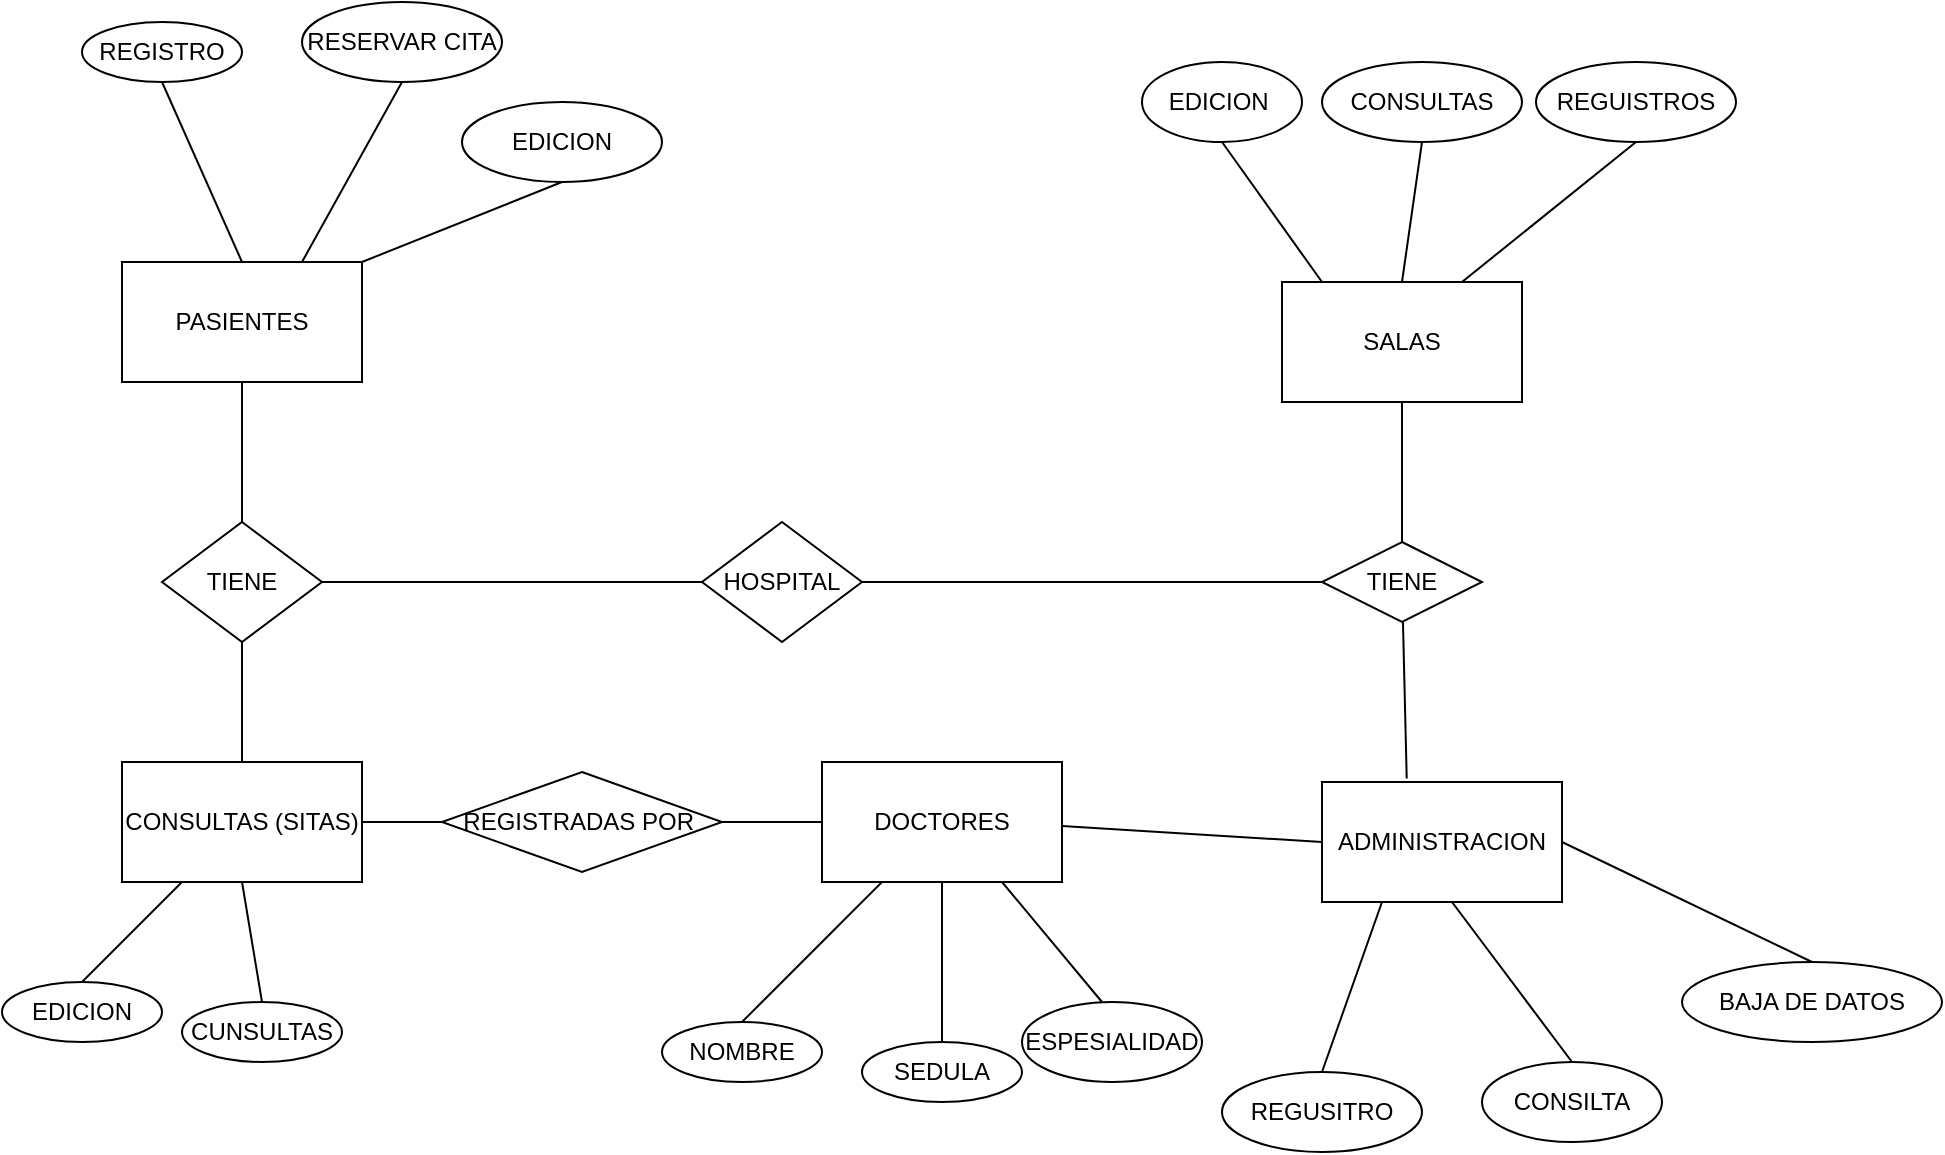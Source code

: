 <mxfile version="24.1.0" type="device">
  <diagram name="Página-1" id="I8zYqkw-5vHI_eOkUeR1">
    <mxGraphModel dx="1345" dy="631" grid="1" gridSize="10" guides="1" tooltips="1" connect="1" arrows="1" fold="1" page="1" pageScale="1" pageWidth="827" pageHeight="1169" math="0" shadow="0">
      <root>
        <mxCell id="0" />
        <mxCell id="1" parent="0" />
        <mxCell id="X0uG4Slw8nSs4PtZSCP_-2" value="PASIENTES" style="whiteSpace=wrap;html=1;" vertex="1" parent="1">
          <mxGeometry x="20" y="130" width="120" height="60" as="geometry" />
        </mxCell>
        <mxCell id="X0uG4Slw8nSs4PtZSCP_-3" value="DOCTORES" style="whiteSpace=wrap;html=1;" vertex="1" parent="1">
          <mxGeometry x="370" y="380" width="120" height="60" as="geometry" />
        </mxCell>
        <mxCell id="X0uG4Slw8nSs4PtZSCP_-4" value="SALAS" style="whiteSpace=wrap;html=1;" vertex="1" parent="1">
          <mxGeometry x="600" y="140" width="120" height="60" as="geometry" />
        </mxCell>
        <mxCell id="X0uG4Slw8nSs4PtZSCP_-5" value="ADMINISTRACION" style="whiteSpace=wrap;html=1;" vertex="1" parent="1">
          <mxGeometry x="620" y="390" width="120" height="60" as="geometry" />
        </mxCell>
        <mxCell id="X0uG4Slw8nSs4PtZSCP_-7" value="CONSULTAS (SITAS)" style="whiteSpace=wrap;html=1;" vertex="1" parent="1">
          <mxGeometry x="20" y="380" width="120" height="60" as="geometry" />
        </mxCell>
        <mxCell id="X0uG4Slw8nSs4PtZSCP_-8" value="NOMBRE" style="ellipse;whiteSpace=wrap;html=1;" vertex="1" parent="1">
          <mxGeometry x="290" y="510" width="80" height="30" as="geometry" />
        </mxCell>
        <mxCell id="X0uG4Slw8nSs4PtZSCP_-9" value="EDICION" style="ellipse;whiteSpace=wrap;html=1;" vertex="1" parent="1">
          <mxGeometry x="-40" y="490" width="80" height="30" as="geometry" />
        </mxCell>
        <mxCell id="X0uG4Slw8nSs4PtZSCP_-10" value="CUNSULTAS" style="ellipse;whiteSpace=wrap;html=1;" vertex="1" parent="1">
          <mxGeometry x="50" y="500" width="80" height="30" as="geometry" />
        </mxCell>
        <mxCell id="X0uG4Slw8nSs4PtZSCP_-11" value="RESERVAR CITA" style="ellipse;whiteSpace=wrap;html=1;" vertex="1" parent="1">
          <mxGeometry x="110" width="100" height="40" as="geometry" />
        </mxCell>
        <mxCell id="X0uG4Slw8nSs4PtZSCP_-13" style="edgeStyle=orthogonalEdgeStyle;rounded=0;orthogonalLoop=1;jettySize=auto;html=1;exitX=0.5;exitY=1;exitDx=0;exitDy=0;" edge="1" parent="1" source="X0uG4Slw8nSs4PtZSCP_-3" target="X0uG4Slw8nSs4PtZSCP_-3">
          <mxGeometry relative="1" as="geometry" />
        </mxCell>
        <mxCell id="X0uG4Slw8nSs4PtZSCP_-14" value="SEDULA" style="ellipse;whiteSpace=wrap;html=1;" vertex="1" parent="1">
          <mxGeometry x="390" y="520" width="80" height="30" as="geometry" />
        </mxCell>
        <mxCell id="X0uG4Slw8nSs4PtZSCP_-16" value="ESPESIALIDAD" style="ellipse;whiteSpace=wrap;html=1;" vertex="1" parent="1">
          <mxGeometry x="470" y="500" width="90" height="40" as="geometry" />
        </mxCell>
        <mxCell id="X0uG4Slw8nSs4PtZSCP_-21" value="EDICION" style="ellipse;whiteSpace=wrap;html=1;" vertex="1" parent="1">
          <mxGeometry x="190" y="50" width="100" height="40" as="geometry" />
        </mxCell>
        <mxCell id="X0uG4Slw8nSs4PtZSCP_-23" value="REGISTRO" style="ellipse;whiteSpace=wrap;html=1;" vertex="1" parent="1">
          <mxGeometry y="10" width="80" height="30" as="geometry" />
        </mxCell>
        <mxCell id="X0uG4Slw8nSs4PtZSCP_-25" value="" style="endArrow=none;html=1;rounded=0;exitX=0.5;exitY=0;exitDx=0;exitDy=0;entryX=0.5;entryY=1;entryDx=0;entryDy=0;" edge="1" parent="1" source="X0uG4Slw8nSs4PtZSCP_-2" target="X0uG4Slw8nSs4PtZSCP_-23">
          <mxGeometry width="50" height="50" relative="1" as="geometry">
            <mxPoint x="60" y="100" as="sourcePoint" />
            <mxPoint x="110" y="50" as="targetPoint" />
            <Array as="points" />
          </mxGeometry>
        </mxCell>
        <mxCell id="X0uG4Slw8nSs4PtZSCP_-27" value="" style="endArrow=none;html=1;rounded=0;exitX=0.25;exitY=0;exitDx=0;exitDy=0;entryX=0.5;entryY=1;entryDx=0;entryDy=0;" edge="1" parent="1" target="X0uG4Slw8nSs4PtZSCP_-11">
          <mxGeometry width="50" height="50" relative="1" as="geometry">
            <mxPoint x="110" y="130" as="sourcePoint" />
            <mxPoint x="130" y="46" as="targetPoint" />
            <Array as="points" />
          </mxGeometry>
        </mxCell>
        <mxCell id="X0uG4Slw8nSs4PtZSCP_-28" value="" style="endArrow=none;html=1;rounded=0;exitX=1;exitY=0;exitDx=0;exitDy=0;entryX=0.5;entryY=1;entryDx=0;entryDy=0;" edge="1" parent="1" source="X0uG4Slw8nSs4PtZSCP_-2" target="X0uG4Slw8nSs4PtZSCP_-21">
          <mxGeometry width="50" height="50" relative="1" as="geometry">
            <mxPoint x="140" y="130" as="sourcePoint" />
            <mxPoint x="160" y="46" as="targetPoint" />
            <Array as="points" />
          </mxGeometry>
        </mxCell>
        <mxCell id="X0uG4Slw8nSs4PtZSCP_-32" value="" style="endArrow=none;html=1;rounded=0;exitX=0.5;exitY=0;exitDx=0;exitDy=0;entryX=0.25;entryY=1;entryDx=0;entryDy=0;" edge="1" parent="1" source="X0uG4Slw8nSs4PtZSCP_-8" target="X0uG4Slw8nSs4PtZSCP_-3">
          <mxGeometry width="50" height="50" relative="1" as="geometry">
            <mxPoint x="300" y="500" as="sourcePoint" />
            <mxPoint x="390" y="460" as="targetPoint" />
            <Array as="points" />
          </mxGeometry>
        </mxCell>
        <mxCell id="X0uG4Slw8nSs4PtZSCP_-33" value="" style="endArrow=none;html=1;rounded=0;exitX=0.25;exitY=0;exitDx=0;exitDy=0;entryX=0.5;entryY=1;entryDx=0;entryDy=0;" edge="1" parent="1" target="X0uG4Slw8nSs4PtZSCP_-3">
          <mxGeometry width="50" height="50" relative="1" as="geometry">
            <mxPoint x="430" y="520" as="sourcePoint" />
            <mxPoint x="520" y="480" as="targetPoint" />
            <Array as="points" />
          </mxGeometry>
        </mxCell>
        <mxCell id="X0uG4Slw8nSs4PtZSCP_-34" value="" style="endArrow=none;html=1;rounded=0;exitX=0.25;exitY=0;exitDx=0;exitDy=0;entryX=0.75;entryY=1;entryDx=0;entryDy=0;" edge="1" parent="1" target="X0uG4Slw8nSs4PtZSCP_-3">
          <mxGeometry width="50" height="50" relative="1" as="geometry">
            <mxPoint x="510" y="500" as="sourcePoint" />
            <mxPoint x="470" y="450" as="targetPoint" />
            <Array as="points" />
          </mxGeometry>
        </mxCell>
        <mxCell id="X0uG4Slw8nSs4PtZSCP_-36" value="TIENE" style="rhombus;whiteSpace=wrap;html=1;" vertex="1" parent="1">
          <mxGeometry x="40" y="260" width="80" height="60" as="geometry" />
        </mxCell>
        <mxCell id="X0uG4Slw8nSs4PtZSCP_-37" value="REGISTRADAS POR&amp;nbsp;" style="rhombus;whiteSpace=wrap;html=1;" vertex="1" parent="1">
          <mxGeometry x="180" y="385" width="140" height="50" as="geometry" />
        </mxCell>
        <mxCell id="X0uG4Slw8nSs4PtZSCP_-38" value="TIENE" style="rhombus;whiteSpace=wrap;html=1;" vertex="1" parent="1">
          <mxGeometry x="620" y="270" width="80" height="40" as="geometry" />
        </mxCell>
        <mxCell id="X0uG4Slw8nSs4PtZSCP_-39" value="EDICION&amp;nbsp;" style="ellipse;whiteSpace=wrap;html=1;" vertex="1" parent="1">
          <mxGeometry x="530" y="30" width="80" height="40" as="geometry" />
        </mxCell>
        <mxCell id="X0uG4Slw8nSs4PtZSCP_-40" value="CONSULTAS" style="ellipse;whiteSpace=wrap;html=1;" vertex="1" parent="1">
          <mxGeometry x="620" y="30" width="100" height="40" as="geometry" />
        </mxCell>
        <mxCell id="X0uG4Slw8nSs4PtZSCP_-41" value="" style="endArrow=none;html=1;rounded=0;exitX=0.25;exitY=0;exitDx=0;exitDy=0;entryX=0.5;entryY=1;entryDx=0;entryDy=0;" edge="1" parent="1" target="X0uG4Slw8nSs4PtZSCP_-39">
          <mxGeometry width="50" height="50" relative="1" as="geometry">
            <mxPoint x="620" y="140" as="sourcePoint" />
            <mxPoint x="710" y="100" as="targetPoint" />
            <Array as="points" />
          </mxGeometry>
        </mxCell>
        <mxCell id="X0uG4Slw8nSs4PtZSCP_-43" value="" style="endArrow=none;html=1;rounded=0;exitX=0.25;exitY=0;exitDx=0;exitDy=0;entryX=0.5;entryY=1;entryDx=0;entryDy=0;" edge="1" parent="1" target="X0uG4Slw8nSs4PtZSCP_-40">
          <mxGeometry width="50" height="50" relative="1" as="geometry">
            <mxPoint x="660" y="140" as="sourcePoint" />
            <mxPoint x="630" y="100" as="targetPoint" />
            <Array as="points" />
          </mxGeometry>
        </mxCell>
        <mxCell id="X0uG4Slw8nSs4PtZSCP_-44" value="REGUISTROS" style="ellipse;whiteSpace=wrap;html=1;" vertex="1" parent="1">
          <mxGeometry x="727" y="30" width="100" height="40" as="geometry" />
        </mxCell>
        <mxCell id="X0uG4Slw8nSs4PtZSCP_-45" value="" style="endArrow=none;html=1;rounded=0;exitX=0.25;exitY=0;exitDx=0;exitDy=0;entryX=0.5;entryY=1;entryDx=0;entryDy=0;" edge="1" parent="1" target="X0uG4Slw8nSs4PtZSCP_-44">
          <mxGeometry width="50" height="50" relative="1" as="geometry">
            <mxPoint x="690" y="140" as="sourcePoint" />
            <mxPoint x="740" y="60" as="targetPoint" />
            <Array as="points" />
          </mxGeometry>
        </mxCell>
        <mxCell id="X0uG4Slw8nSs4PtZSCP_-46" value="REGUSITRO" style="ellipse;whiteSpace=wrap;html=1;" vertex="1" parent="1">
          <mxGeometry x="570" y="535" width="100" height="40" as="geometry" />
        </mxCell>
        <mxCell id="X0uG4Slw8nSs4PtZSCP_-47" value="CONSILTA" style="ellipse;whiteSpace=wrap;html=1;" vertex="1" parent="1">
          <mxGeometry x="700" y="530" width="90" height="40" as="geometry" />
        </mxCell>
        <mxCell id="X0uG4Slw8nSs4PtZSCP_-48" value="BAJA DE DATOS" style="ellipse;whiteSpace=wrap;html=1;" vertex="1" parent="1">
          <mxGeometry x="800" y="480" width="130" height="40" as="geometry" />
        </mxCell>
        <mxCell id="X0uG4Slw8nSs4PtZSCP_-49" value="" style="endArrow=none;html=1;rounded=0;exitX=0.5;exitY=0;exitDx=0;exitDy=0;entryX=0.5;entryY=1;entryDx=0;entryDy=0;" edge="1" parent="1" source="X0uG4Slw8nSs4PtZSCP_-46">
          <mxGeometry width="50" height="50" relative="1" as="geometry">
            <mxPoint x="650" y="530" as="sourcePoint" />
            <mxPoint x="650" y="450" as="targetPoint" />
            <Array as="points" />
          </mxGeometry>
        </mxCell>
        <mxCell id="X0uG4Slw8nSs4PtZSCP_-51" value="" style="endArrow=none;html=1;rounded=0;exitX=0.5;exitY=0;exitDx=0;exitDy=0;" edge="1" parent="1" source="X0uG4Slw8nSs4PtZSCP_-47">
          <mxGeometry width="50" height="50" relative="1" as="geometry">
            <mxPoint x="655" y="525" as="sourcePoint" />
            <mxPoint x="685" y="450" as="targetPoint" />
            <Array as="points" />
          </mxGeometry>
        </mxCell>
        <mxCell id="X0uG4Slw8nSs4PtZSCP_-52" value="" style="endArrow=none;html=1;rounded=0;exitX=0.5;exitY=0;exitDx=0;exitDy=0;entryX=1;entryY=0.5;entryDx=0;entryDy=0;" edge="1" parent="1" source="X0uG4Slw8nSs4PtZSCP_-48" target="X0uG4Slw8nSs4PtZSCP_-5">
          <mxGeometry width="50" height="50" relative="1" as="geometry">
            <mxPoint x="800" y="490" as="sourcePoint" />
            <mxPoint x="770" y="440" as="targetPoint" />
            <Array as="points" />
          </mxGeometry>
        </mxCell>
        <mxCell id="X0uG4Slw8nSs4PtZSCP_-53" value="" style="endArrow=none;html=1;rounded=0;entryX=0.5;entryY=1;entryDx=0;entryDy=0;exitX=0.5;exitY=0;exitDx=0;exitDy=0;" edge="1" parent="1" source="X0uG4Slw8nSs4PtZSCP_-36" target="X0uG4Slw8nSs4PtZSCP_-2">
          <mxGeometry width="50" height="50" relative="1" as="geometry">
            <mxPoint x="80" y="260" as="sourcePoint" />
            <mxPoint x="110" y="200" as="targetPoint" />
            <Array as="points" />
          </mxGeometry>
        </mxCell>
        <mxCell id="X0uG4Slw8nSs4PtZSCP_-54" value="" style="endArrow=none;html=1;rounded=0;exitX=0.5;exitY=0;exitDx=0;exitDy=0;entryX=0.5;entryY=1;entryDx=0;entryDy=0;" edge="1" parent="1" source="X0uG4Slw8nSs4PtZSCP_-7" target="X0uG4Slw8nSs4PtZSCP_-36">
          <mxGeometry width="50" height="50" relative="1" as="geometry">
            <mxPoint x="40" y="380" as="sourcePoint" />
            <mxPoint x="80" y="320" as="targetPoint" />
            <Array as="points" />
          </mxGeometry>
        </mxCell>
        <mxCell id="X0uG4Slw8nSs4PtZSCP_-55" value="" style="endArrow=none;html=1;rounded=0;exitX=1;exitY=0.5;exitDx=0;exitDy=0;entryX=0;entryY=0.5;entryDx=0;entryDy=0;" edge="1" parent="1" source="X0uG4Slw8nSs4PtZSCP_-7">
          <mxGeometry width="50" height="50" relative="1" as="geometry">
            <mxPoint x="140" y="420" as="sourcePoint" />
            <mxPoint x="180" y="410" as="targetPoint" />
            <Array as="points" />
          </mxGeometry>
        </mxCell>
        <mxCell id="X0uG4Slw8nSs4PtZSCP_-56" value="" style="endArrow=none;html=1;rounded=0;exitX=1;exitY=0.5;exitDx=0;exitDy=0;entryX=0;entryY=0.5;entryDx=0;entryDy=0;" edge="1" parent="1" source="X0uG4Slw8nSs4PtZSCP_-37" target="X0uG4Slw8nSs4PtZSCP_-3">
          <mxGeometry width="50" height="50" relative="1" as="geometry">
            <mxPoint x="320" y="405" as="sourcePoint" />
            <mxPoint x="360" y="389.69" as="targetPoint" />
            <Array as="points" />
          </mxGeometry>
        </mxCell>
        <mxCell id="X0uG4Slw8nSs4PtZSCP_-57" value="" style="endArrow=none;html=1;rounded=0;exitX=0.5;exitY=0;exitDx=0;exitDy=0;entryX=0.25;entryY=1;entryDx=0;entryDy=0;" edge="1" parent="1" target="X0uG4Slw8nSs4PtZSCP_-7">
          <mxGeometry width="50" height="50" relative="1" as="geometry">
            <mxPoint y="490" as="sourcePoint" />
            <mxPoint x="10" y="430" as="targetPoint" />
            <Array as="points" />
          </mxGeometry>
        </mxCell>
        <mxCell id="X0uG4Slw8nSs4PtZSCP_-58" value="" style="endArrow=none;html=1;rounded=0;exitX=0.5;exitY=0;exitDx=0;exitDy=0;entryX=0.5;entryY=1;entryDx=0;entryDy=0;" edge="1" parent="1" target="X0uG4Slw8nSs4PtZSCP_-7">
          <mxGeometry width="50" height="50" relative="1" as="geometry">
            <mxPoint x="90" y="500" as="sourcePoint" />
            <mxPoint x="140" y="450" as="targetPoint" />
            <Array as="points" />
          </mxGeometry>
        </mxCell>
        <mxCell id="X0uG4Slw8nSs4PtZSCP_-59" value="" style="endArrow=none;html=1;rounded=0;exitX=0.5;exitY=0;exitDx=0;exitDy=0;" edge="1" parent="1" source="X0uG4Slw8nSs4PtZSCP_-38" target="X0uG4Slw8nSs4PtZSCP_-4">
          <mxGeometry width="50" height="50" relative="1" as="geometry">
            <mxPoint x="650" y="270" as="sourcePoint" />
            <mxPoint x="660" y="200" as="targetPoint" />
            <Array as="points" />
          </mxGeometry>
        </mxCell>
        <mxCell id="X0uG4Slw8nSs4PtZSCP_-61" value="HOSPITAL" style="rhombus;whiteSpace=wrap;html=1;" vertex="1" parent="1">
          <mxGeometry x="310" y="260" width="80" height="60" as="geometry" />
        </mxCell>
        <mxCell id="X0uG4Slw8nSs4PtZSCP_-62" value="" style="endArrow=none;html=1;rounded=0;exitX=1;exitY=0.5;exitDx=0;exitDy=0;entryX=0;entryY=0.5;entryDx=0;entryDy=0;" edge="1" parent="1" source="X0uG4Slw8nSs4PtZSCP_-36" target="X0uG4Slw8nSs4PtZSCP_-61">
          <mxGeometry width="50" height="50" relative="1" as="geometry">
            <mxPoint x="120" y="289.6" as="sourcePoint" />
            <mxPoint x="160" y="289.6" as="targetPoint" />
            <Array as="points" />
          </mxGeometry>
        </mxCell>
        <mxCell id="X0uG4Slw8nSs4PtZSCP_-63" value="" style="endArrow=none;html=1;rounded=0;exitX=1;exitY=0.5;exitDx=0;exitDy=0;entryX=0;entryY=0.5;entryDx=0;entryDy=0;" edge="1" parent="1" source="X0uG4Slw8nSs4PtZSCP_-61" target="X0uG4Slw8nSs4PtZSCP_-38">
          <mxGeometry width="50" height="50" relative="1" as="geometry">
            <mxPoint x="390" y="288.89" as="sourcePoint" />
            <mxPoint x="580" y="288.89" as="targetPoint" />
            <Array as="points" />
          </mxGeometry>
        </mxCell>
        <mxCell id="X0uG4Slw8nSs4PtZSCP_-64" value="" style="endArrow=none;html=1;rounded=0;exitX=0.353;exitY=-0.029;exitDx=0;exitDy=0;exitPerimeter=0;" edge="1" parent="1" source="X0uG4Slw8nSs4PtZSCP_-5" target="X0uG4Slw8nSs4PtZSCP_-38">
          <mxGeometry width="50" height="50" relative="1" as="geometry">
            <mxPoint x="659.62" y="380" as="sourcePoint" />
            <mxPoint x="659.62" y="310" as="targetPoint" />
            <Array as="points" />
          </mxGeometry>
        </mxCell>
        <mxCell id="X0uG4Slw8nSs4PtZSCP_-65" value="" style="endArrow=none;html=1;rounded=0;exitX=0;exitY=0.5;exitDx=0;exitDy=0;" edge="1" parent="1" source="X0uG4Slw8nSs4PtZSCP_-5">
          <mxGeometry width="50" height="50" relative="1" as="geometry">
            <mxPoint x="492" y="490" as="sourcePoint" />
            <mxPoint x="490" y="412" as="targetPoint" />
            <Array as="points" />
          </mxGeometry>
        </mxCell>
      </root>
    </mxGraphModel>
  </diagram>
</mxfile>
